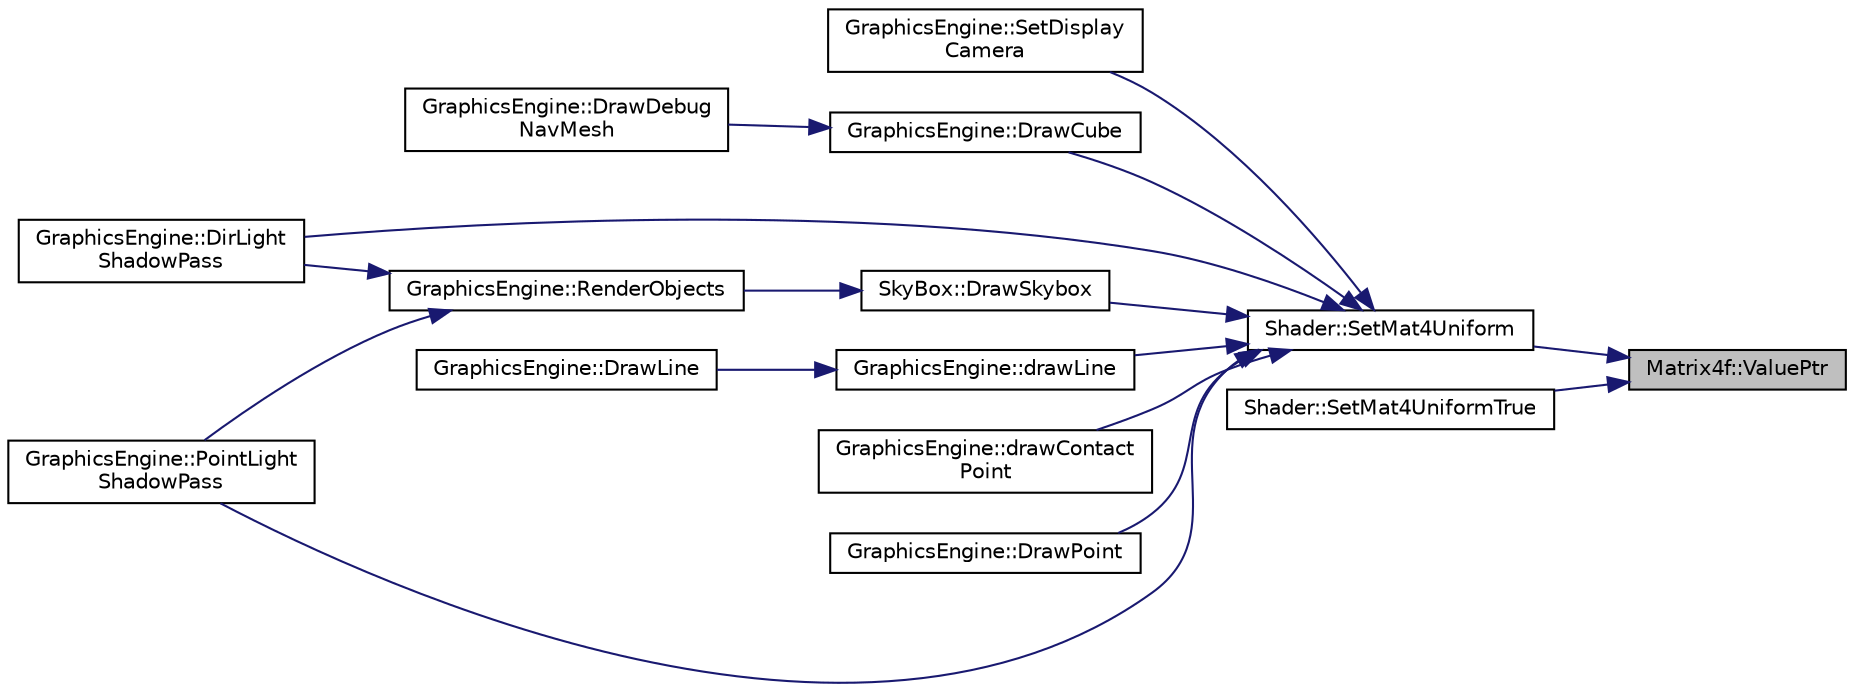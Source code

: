 digraph "Matrix4f::ValuePtr"
{
 // LATEX_PDF_SIZE
  edge [fontname="Helvetica",fontsize="10",labelfontname="Helvetica",labelfontsize="10"];
  node [fontname="Helvetica",fontsize="10",shape=record];
  rankdir="RL";
  Node149 [label="Matrix4f::ValuePtr",height=0.2,width=0.4,color="black", fillcolor="grey75", style="filled", fontcolor="black",tooltip=" "];
  Node149 -> Node150 [dir="back",color="midnightblue",fontsize="10",style="solid",fontname="Helvetica"];
  Node150 [label="Shader::SetMat4Uniform",height=0.2,width=0.4,color="black", fillcolor="white", style="filled",URL="$class_shader.html#af3c9771992ec0ec23433713bebb4ee79",tooltip="Sets a global matrix 4x4 uniform in the shader"];
  Node150 -> Node151 [dir="back",color="midnightblue",fontsize="10",style="solid",fontname="Helvetica"];
  Node151 [label="GraphicsEngine::SetDisplay\lCamera",height=0.2,width=0.4,color="black", fillcolor="white", style="filled",URL="$class_graphics_engine.html#ab52a83677b455cbfdf44672597397901",tooltip="changes the current camera displaying to the screen"];
  Node150 -> Node152 [dir="back",color="midnightblue",fontsize="10",style="solid",fontname="Helvetica"];
  Node152 [label="GraphicsEngine::DrawCube",height=0.2,width=0.4,color="black", fillcolor="white", style="filled",URL="$class_graphics_engine.html#aff0f9163669b5b2aaa5698db4028a781",tooltip=" "];
  Node152 -> Node153 [dir="back",color="midnightblue",fontsize="10",style="solid",fontname="Helvetica"];
  Node153 [label="GraphicsEngine::DrawDebug\lNavMesh",height=0.2,width=0.4,color="black", fillcolor="white", style="filled",URL="$class_graphics_engine.html#ae3942b3fd22f3ac67374c494d62fdd3e",tooltip=" "];
  Node150 -> Node154 [dir="back",color="midnightblue",fontsize="10",style="solid",fontname="Helvetica"];
  Node154 [label="GraphicsEngine::DirLight\lShadowPass",height=0.2,width=0.4,color="black", fillcolor="white", style="filled",URL="$class_graphics_engine.html#a33255cbf364dbd5d51dea96c8d6c3b14",tooltip=" "];
  Node150 -> Node155 [dir="back",color="midnightblue",fontsize="10",style="solid",fontname="Helvetica"];
  Node155 [label="GraphicsEngine::PointLight\lShadowPass",height=0.2,width=0.4,color="black", fillcolor="white", style="filled",URL="$class_graphics_engine.html#a13a36eba901419eed2f12659576e7dce",tooltip=" "];
  Node150 -> Node156 [dir="back",color="midnightblue",fontsize="10",style="solid",fontname="Helvetica"];
  Node156 [label="GraphicsEngine::drawLine",height=0.2,width=0.4,color="black", fillcolor="white", style="filled",URL="$class_graphics_engine.html#afb73fe7fe81680f53c9ce8d0d611d042",tooltip=" "];
  Node156 -> Node157 [dir="back",color="midnightblue",fontsize="10",style="solid",fontname="Helvetica"];
  Node157 [label="GraphicsEngine::DrawLine",height=0.2,width=0.4,color="black", fillcolor="white", style="filled",URL="$class_graphics_engine.html#a8f4d2af0793fddeb9edd6eebab0c3aef",tooltip=" "];
  Node150 -> Node158 [dir="back",color="midnightblue",fontsize="10",style="solid",fontname="Helvetica"];
  Node158 [label="GraphicsEngine::drawContact\lPoint",height=0.2,width=0.4,color="black", fillcolor="white", style="filled",URL="$class_graphics_engine.html#ab38a142b01137423e88446af6b0263fc",tooltip=" "];
  Node150 -> Node159 [dir="back",color="midnightblue",fontsize="10",style="solid",fontname="Helvetica"];
  Node159 [label="GraphicsEngine::DrawPoint",height=0.2,width=0.4,color="black", fillcolor="white", style="filled",URL="$class_graphics_engine.html#a6f2324a78be699827f84b925ce2481d3",tooltip=" "];
  Node150 -> Node160 [dir="back",color="midnightblue",fontsize="10",style="solid",fontname="Helvetica"];
  Node160 [label="SkyBox::DrawSkybox",height=0.2,width=0.4,color="black", fillcolor="white", style="filled",URL="$class_sky_box.html#acdb120b43fa970aaecb43c460e688f51",tooltip=" "];
  Node160 -> Node161 [dir="back",color="midnightblue",fontsize="10",style="solid",fontname="Helvetica"];
  Node161 [label="GraphicsEngine::RenderObjects",height=0.2,width=0.4,color="black", fillcolor="white", style="filled",URL="$class_graphics_engine.html#a070c6c156248e2846cf454770afa58fc",tooltip=" "];
  Node161 -> Node154 [dir="back",color="midnightblue",fontsize="10",style="solid",fontname="Helvetica"];
  Node161 -> Node155 [dir="back",color="midnightblue",fontsize="10",style="solid",fontname="Helvetica"];
  Node149 -> Node162 [dir="back",color="midnightblue",fontsize="10",style="solid",fontname="Helvetica"];
  Node162 [label="Shader::SetMat4UniformTrue",height=0.2,width=0.4,color="black", fillcolor="white", style="filled",URL="$class_shader.html#aa51d8eaba3eeee36ede6cbb7919e1dc4",tooltip=" "];
}
